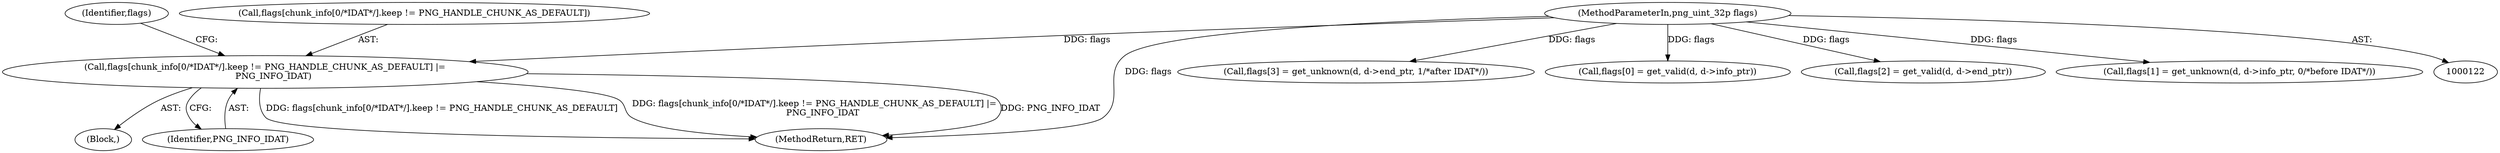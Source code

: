 digraph "0_Android_9d4853418ab2f754c2b63e091c29c5529b8b86ca_32@array" {
"1000615" [label="(Call,flags[chunk_info[0/*IDAT*/].keep != PNG_HANDLE_CHUNK_AS_DEFAULT] |=\n      PNG_INFO_IDAT)"];
"1000126" [label="(MethodParameterIn,png_uint_32p flags)"];
"1000129" [label="(Block,)"];
"1000628" [label="(Identifier,flags)"];
"1000625" [label="(Identifier,PNG_INFO_IDAT)"];
"1000126" [label="(MethodParameterIn,png_uint_32p flags)"];
"1000635" [label="(Call,flags[3] = get_unknown(d, d->end_ptr, 1/*after IDAT*/))"];
"1000651" [label="(MethodReturn,RET)"];
"1000596" [label="(Call,flags[0] = get_valid(d, d->info_ptr))"];
"1000626" [label="(Call,flags[2] = get_valid(d, d->end_ptr))"];
"1000615" [label="(Call,flags[chunk_info[0/*IDAT*/].keep != PNG_HANDLE_CHUNK_AS_DEFAULT] |=\n      PNG_INFO_IDAT)"];
"1000616" [label="(Call,flags[chunk_info[0/*IDAT*/].keep != PNG_HANDLE_CHUNK_AS_DEFAULT])"];
"1000605" [label="(Call,flags[1] = get_unknown(d, d->info_ptr, 0/*before IDAT*/))"];
"1000615" -> "1000129"  [label="AST: "];
"1000615" -> "1000625"  [label="CFG: "];
"1000616" -> "1000615"  [label="AST: "];
"1000625" -> "1000615"  [label="AST: "];
"1000628" -> "1000615"  [label="CFG: "];
"1000615" -> "1000651"  [label="DDG: flags[chunk_info[0/*IDAT*/].keep != PNG_HANDLE_CHUNK_AS_DEFAULT]"];
"1000615" -> "1000651"  [label="DDG: flags[chunk_info[0/*IDAT*/].keep != PNG_HANDLE_CHUNK_AS_DEFAULT] |=\n      PNG_INFO_IDAT"];
"1000615" -> "1000651"  [label="DDG: PNG_INFO_IDAT"];
"1000126" -> "1000615"  [label="DDG: flags"];
"1000126" -> "1000122"  [label="AST: "];
"1000126" -> "1000651"  [label="DDG: flags"];
"1000126" -> "1000596"  [label="DDG: flags"];
"1000126" -> "1000605"  [label="DDG: flags"];
"1000126" -> "1000626"  [label="DDG: flags"];
"1000126" -> "1000635"  [label="DDG: flags"];
}
